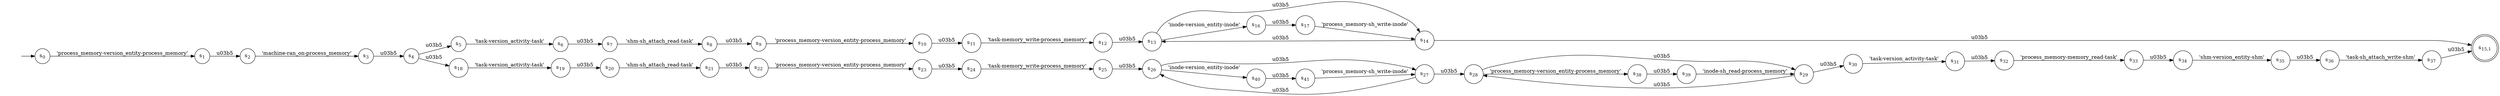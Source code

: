 digraph NFA {
    rankdir = LR;
    I [style = invis];
    I -> S0;
    S0 [label = <s<sub>0</sub>>, shape = circle];
    S1 [label = <s<sub>1</sub>>, shape = circle];
    S2 [label = <s<sub>2</sub>>, shape = circle];
    S3 [label = <s<sub>3</sub>>, shape = circle];
    S4 [label = <s<sub>4</sub>>, shape = circle];
    S5 [label = <s<sub>5</sub>>, shape = circle];
    S6 [label = <s<sub>6</sub>>, shape = circle];
    S7 [label = <s<sub>7</sub>>, shape = circle];
    S8 [label = <s<sub>8</sub>>, shape = circle];
    S9 [label = <s<sub>9</sub>>, shape = circle];
    S10 [label = <s<sub>10</sub>>, shape = circle];
    S11 [label = <s<sub>11</sub>>, shape = circle];
    S12 [label = <s<sub>12</sub>>, shape = circle];
    S13 [label = <s<sub>13</sub>>, shape = circle];
    S14 [label = <s<sub>14</sub>>, shape = circle];
    S15 [label = <s<sub>15,1</sub>>, shape = circle, peripheries = 2];
    S14 -> S15 [label = "\u03b5"];
    S14 -> S13 [label = "\u03b5"];
    S13 -> S14 [label = "\u03b5"];
    S16 [label = <s<sub>16</sub>>, shape = circle];
    S17 [label = <s<sub>17</sub>>, shape = circle];
    S17 -> S14 [label = "'process_memory-sh_write-inode'"];
    S16 -> S17 [label = "\u03b5"];
    S13 -> S16 [label = "'inode-version_entity-inode'"];
    S12 -> S13 [label = "\u03b5"];
    S11 -> S12 [label = "'task-memory_write-process_memory'"];
    S10 -> S11 [label = "\u03b5"];
    S9 -> S10 [label = "'process_memory-version_entity-process_memory'"];
    S8 -> S9 [label = "\u03b5"];
    S7 -> S8 [label = "'shm-sh_attach_read-task'"];
    S6 -> S7 [label = "\u03b5"];
    S5 -> S6 [label = "'task-version_activity-task'"];
    S4 -> S5 [label = "\u03b5"];
    S18 [label = <s<sub>18</sub>>, shape = circle];
    S19 [label = <s<sub>19</sub>>, shape = circle];
    S20 [label = <s<sub>20</sub>>, shape = circle];
    S21 [label = <s<sub>21</sub>>, shape = circle];
    S22 [label = <s<sub>22</sub>>, shape = circle];
    S23 [label = <s<sub>23</sub>>, shape = circle];
    S24 [label = <s<sub>24</sub>>, shape = circle];
    S25 [label = <s<sub>25</sub>>, shape = circle];
    S26 [label = <s<sub>26</sub>>, shape = circle];
    S27 [label = <s<sub>27</sub>>, shape = circle];
    S27 -> S26 [label = "\u03b5"];
    S28 [label = <s<sub>28</sub>>, shape = circle];
    S29 [label = <s<sub>29</sub>>, shape = circle];
    S29 -> S28 [label = "\u03b5"];
    S30 [label = <s<sub>30</sub>>, shape = circle];
    S31 [label = <s<sub>31</sub>>, shape = circle];
    S32 [label = <s<sub>32</sub>>, shape = circle];
    S33 [label = <s<sub>33</sub>>, shape = circle];
    S34 [label = <s<sub>34</sub>>, shape = circle];
    S35 [label = <s<sub>35</sub>>, shape = circle];
    S36 [label = <s<sub>36</sub>>, shape = circle];
    S37 [label = <s<sub>37</sub>>, shape = circle];
    S37 -> S15 [label = "\u03b5"];
    S36 -> S37 [label = "'task-sh_attach_write-shm'"];
    S35 -> S36 [label = "\u03b5"];
    S34 -> S35 [label = "'shm-version_entity-shm'"];
    S33 -> S34 [label = "\u03b5"];
    S32 -> S33 [label = "'process_memory-memory_read-task'"];
    S31 -> S32 [label = "\u03b5"];
    S30 -> S31 [label = "'task-version_activity-task'"];
    S29 -> S30 [label = "\u03b5"];
    S28 -> S29 [label = "\u03b5"];
    S38 [label = <s<sub>38</sub>>, shape = circle];
    S39 [label = <s<sub>39</sub>>, shape = circle];
    S39 -> S29 [label = "'inode-sh_read-process_memory'"];
    S38 -> S39 [label = "\u03b5"];
    S28 -> S38 [label = "'process_memory-version_entity-process_memory'"];
    S27 -> S28 [label = "\u03b5"];
    S26 -> S27 [label = "\u03b5"];
    S40 [label = <s<sub>40</sub>>, shape = circle];
    S41 [label = <s<sub>41</sub>>, shape = circle];
    S41 -> S27 [label = "'process_memory-sh_write-inode'"];
    S40 -> S41 [label = "\u03b5"];
    S26 -> S40 [label = "'inode-version_entity-inode'"];
    S25 -> S26 [label = "\u03b5"];
    S24 -> S25 [label = "'task-memory_write-process_memory'"];
    S23 -> S24 [label = "\u03b5"];
    S22 -> S23 [label = "'process_memory-version_entity-process_memory'"];
    S21 -> S22 [label = "\u03b5"];
    S20 -> S21 [label = "'shm-sh_attach_read-task'"];
    S19 -> S20 [label = "\u03b5"];
    S18 -> S19 [label = "'task-version_activity-task'"];
    S4 -> S18 [label = "\u03b5"];
    S3 -> S4 [label = "\u03b5"];
    S2 -> S3 [label = "'machine-ran_on-process_memory'"];
    S1 -> S2 [label = "\u03b5"];
    S0 -> S1 [label = "'process_memory-version_entity-process_memory'"];
}
